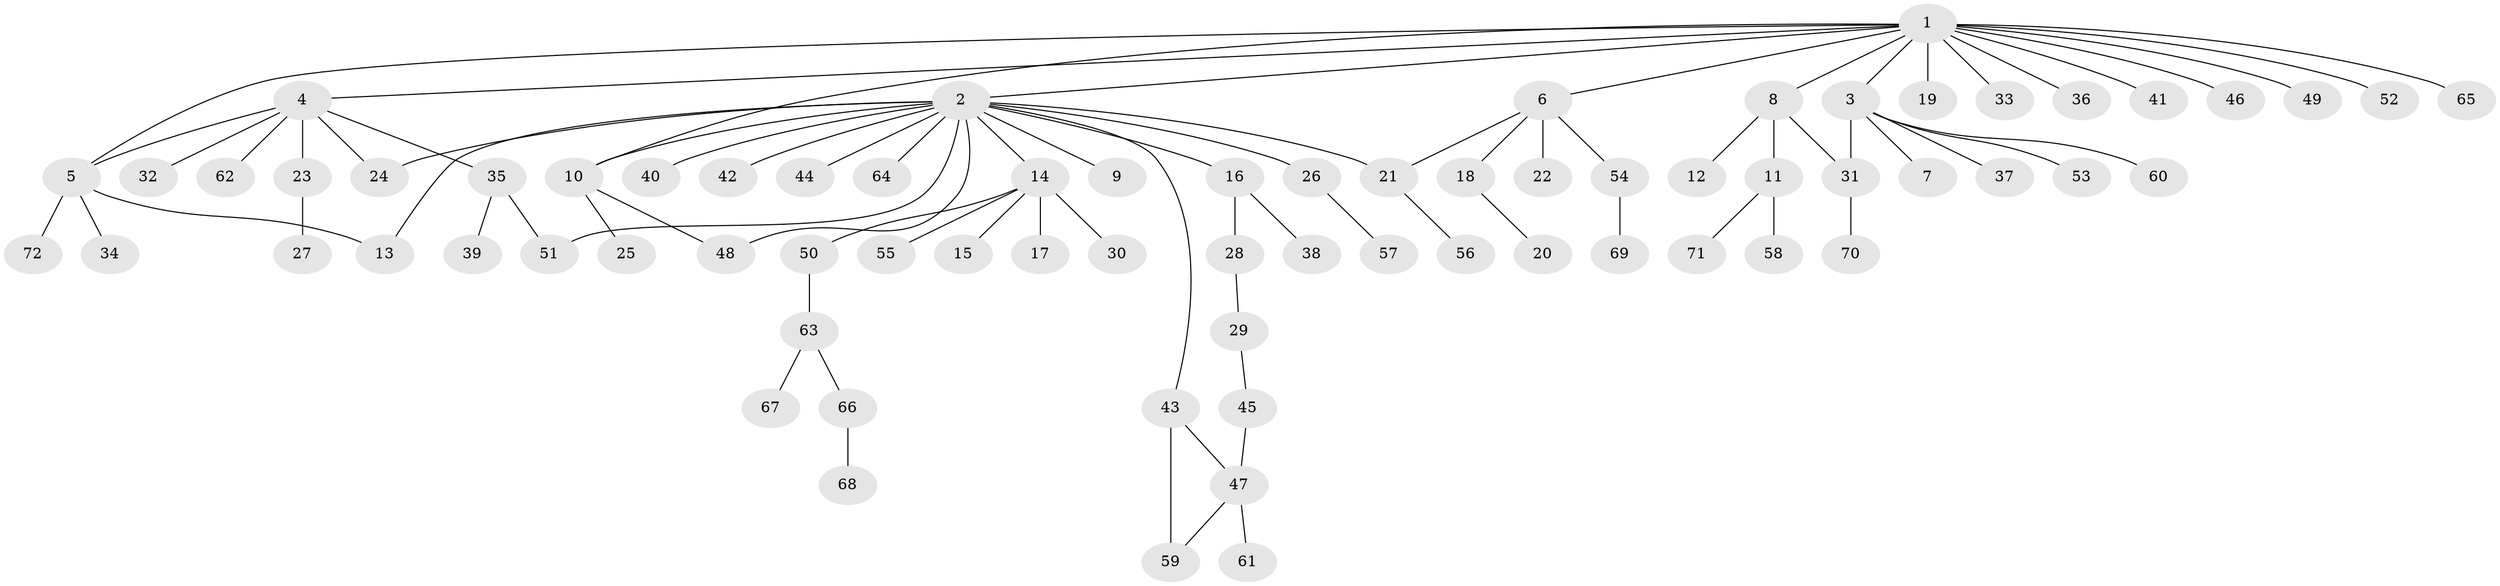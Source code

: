 // Generated by graph-tools (version 1.1) at 2025/11/02/27/25 16:11:16]
// undirected, 72 vertices, 81 edges
graph export_dot {
graph [start="1"]
  node [color=gray90,style=filled];
  1;
  2;
  3;
  4;
  5;
  6;
  7;
  8;
  9;
  10;
  11;
  12;
  13;
  14;
  15;
  16;
  17;
  18;
  19;
  20;
  21;
  22;
  23;
  24;
  25;
  26;
  27;
  28;
  29;
  30;
  31;
  32;
  33;
  34;
  35;
  36;
  37;
  38;
  39;
  40;
  41;
  42;
  43;
  44;
  45;
  46;
  47;
  48;
  49;
  50;
  51;
  52;
  53;
  54;
  55;
  56;
  57;
  58;
  59;
  60;
  61;
  62;
  63;
  64;
  65;
  66;
  67;
  68;
  69;
  70;
  71;
  72;
  1 -- 2;
  1 -- 3;
  1 -- 4;
  1 -- 5;
  1 -- 6;
  1 -- 8;
  1 -- 10;
  1 -- 19;
  1 -- 33;
  1 -- 36;
  1 -- 41;
  1 -- 46;
  1 -- 49;
  1 -- 52;
  1 -- 65;
  2 -- 9;
  2 -- 10;
  2 -- 13;
  2 -- 14;
  2 -- 16;
  2 -- 21;
  2 -- 24;
  2 -- 26;
  2 -- 40;
  2 -- 42;
  2 -- 43;
  2 -- 44;
  2 -- 48;
  2 -- 51;
  2 -- 64;
  3 -- 7;
  3 -- 31;
  3 -- 37;
  3 -- 53;
  3 -- 60;
  4 -- 5;
  4 -- 23;
  4 -- 24;
  4 -- 32;
  4 -- 35;
  4 -- 62;
  5 -- 13;
  5 -- 34;
  5 -- 72;
  6 -- 18;
  6 -- 21;
  6 -- 22;
  6 -- 54;
  8 -- 11;
  8 -- 12;
  8 -- 31;
  10 -- 25;
  10 -- 48;
  11 -- 58;
  11 -- 71;
  14 -- 15;
  14 -- 17;
  14 -- 30;
  14 -- 50;
  14 -- 55;
  16 -- 28;
  16 -- 38;
  18 -- 20;
  21 -- 56;
  23 -- 27;
  26 -- 57;
  28 -- 29;
  29 -- 45;
  31 -- 70;
  35 -- 39;
  35 -- 51;
  43 -- 47;
  43 -- 59;
  45 -- 47;
  47 -- 59;
  47 -- 61;
  50 -- 63;
  54 -- 69;
  63 -- 66;
  63 -- 67;
  66 -- 68;
}
